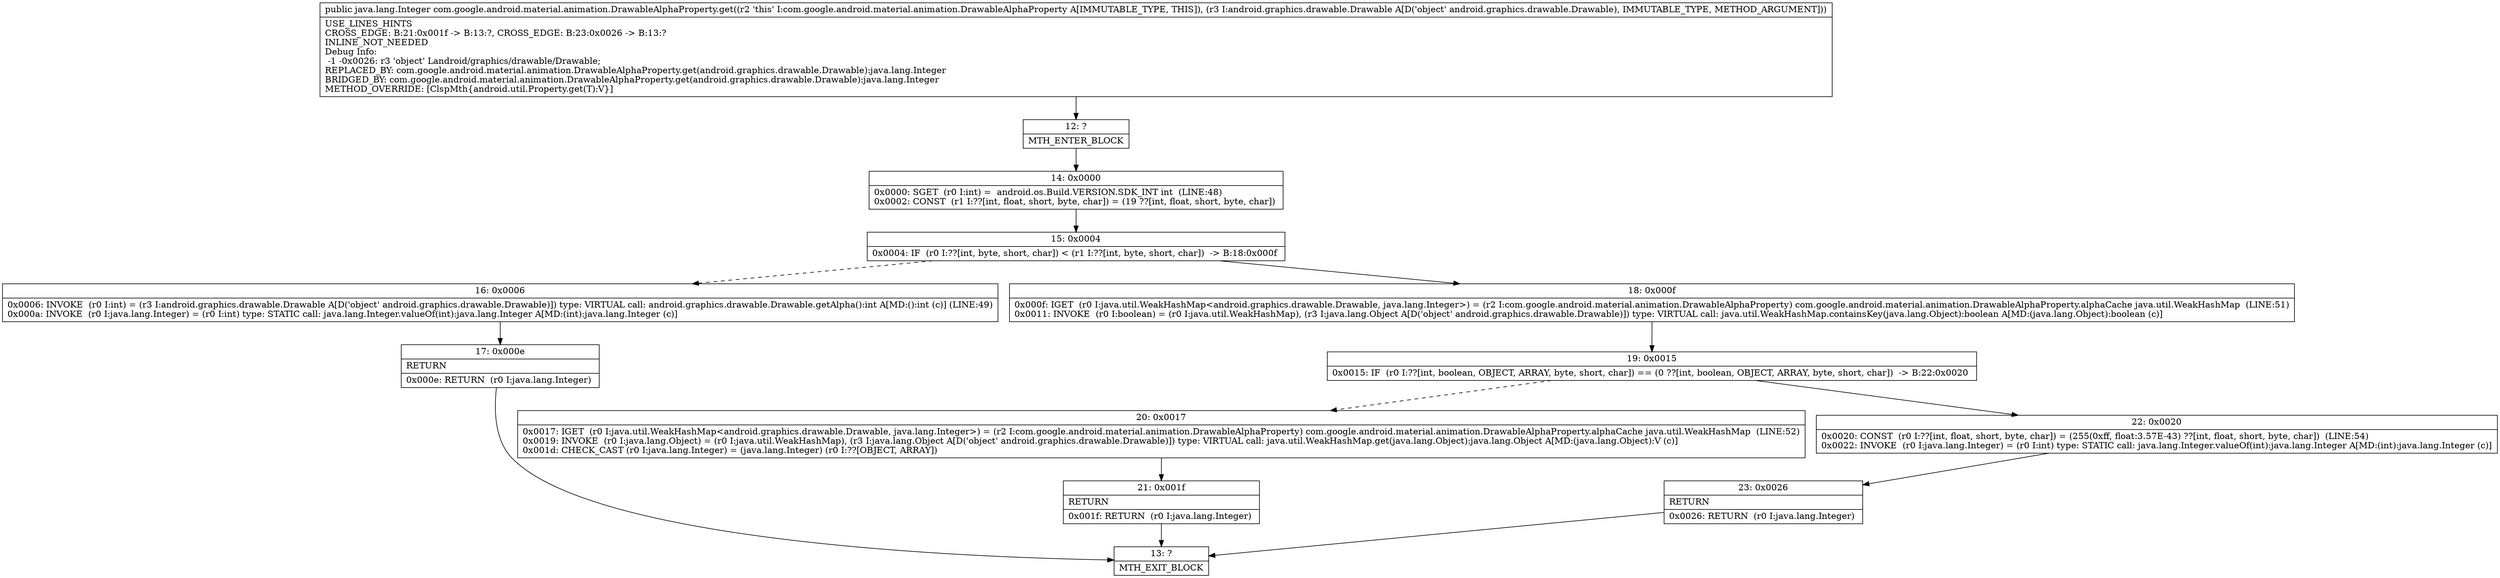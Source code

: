 digraph "CFG forcom.google.android.material.animation.DrawableAlphaProperty.get(Landroid\/graphics\/drawable\/Drawable;)Ljava\/lang\/Integer;" {
Node_12 [shape=record,label="{12\:\ ?|MTH_ENTER_BLOCK\l}"];
Node_14 [shape=record,label="{14\:\ 0x0000|0x0000: SGET  (r0 I:int) =  android.os.Build.VERSION.SDK_INT int  (LINE:48)\l0x0002: CONST  (r1 I:??[int, float, short, byte, char]) = (19 ??[int, float, short, byte, char]) \l}"];
Node_15 [shape=record,label="{15\:\ 0x0004|0x0004: IF  (r0 I:??[int, byte, short, char]) \< (r1 I:??[int, byte, short, char])  \-\> B:18:0x000f \l}"];
Node_16 [shape=record,label="{16\:\ 0x0006|0x0006: INVOKE  (r0 I:int) = (r3 I:android.graphics.drawable.Drawable A[D('object' android.graphics.drawable.Drawable)]) type: VIRTUAL call: android.graphics.drawable.Drawable.getAlpha():int A[MD:():int (c)] (LINE:49)\l0x000a: INVOKE  (r0 I:java.lang.Integer) = (r0 I:int) type: STATIC call: java.lang.Integer.valueOf(int):java.lang.Integer A[MD:(int):java.lang.Integer (c)]\l}"];
Node_17 [shape=record,label="{17\:\ 0x000e|RETURN\l|0x000e: RETURN  (r0 I:java.lang.Integer) \l}"];
Node_13 [shape=record,label="{13\:\ ?|MTH_EXIT_BLOCK\l}"];
Node_18 [shape=record,label="{18\:\ 0x000f|0x000f: IGET  (r0 I:java.util.WeakHashMap\<android.graphics.drawable.Drawable, java.lang.Integer\>) = (r2 I:com.google.android.material.animation.DrawableAlphaProperty) com.google.android.material.animation.DrawableAlphaProperty.alphaCache java.util.WeakHashMap  (LINE:51)\l0x0011: INVOKE  (r0 I:boolean) = (r0 I:java.util.WeakHashMap), (r3 I:java.lang.Object A[D('object' android.graphics.drawable.Drawable)]) type: VIRTUAL call: java.util.WeakHashMap.containsKey(java.lang.Object):boolean A[MD:(java.lang.Object):boolean (c)]\l}"];
Node_19 [shape=record,label="{19\:\ 0x0015|0x0015: IF  (r0 I:??[int, boolean, OBJECT, ARRAY, byte, short, char]) == (0 ??[int, boolean, OBJECT, ARRAY, byte, short, char])  \-\> B:22:0x0020 \l}"];
Node_20 [shape=record,label="{20\:\ 0x0017|0x0017: IGET  (r0 I:java.util.WeakHashMap\<android.graphics.drawable.Drawable, java.lang.Integer\>) = (r2 I:com.google.android.material.animation.DrawableAlphaProperty) com.google.android.material.animation.DrawableAlphaProperty.alphaCache java.util.WeakHashMap  (LINE:52)\l0x0019: INVOKE  (r0 I:java.lang.Object) = (r0 I:java.util.WeakHashMap), (r3 I:java.lang.Object A[D('object' android.graphics.drawable.Drawable)]) type: VIRTUAL call: java.util.WeakHashMap.get(java.lang.Object):java.lang.Object A[MD:(java.lang.Object):V (c)]\l0x001d: CHECK_CAST (r0 I:java.lang.Integer) = (java.lang.Integer) (r0 I:??[OBJECT, ARRAY]) \l}"];
Node_21 [shape=record,label="{21\:\ 0x001f|RETURN\l|0x001f: RETURN  (r0 I:java.lang.Integer) \l}"];
Node_22 [shape=record,label="{22\:\ 0x0020|0x0020: CONST  (r0 I:??[int, float, short, byte, char]) = (255(0xff, float:3.57E\-43) ??[int, float, short, byte, char])  (LINE:54)\l0x0022: INVOKE  (r0 I:java.lang.Integer) = (r0 I:int) type: STATIC call: java.lang.Integer.valueOf(int):java.lang.Integer A[MD:(int):java.lang.Integer (c)]\l}"];
Node_23 [shape=record,label="{23\:\ 0x0026|RETURN\l|0x0026: RETURN  (r0 I:java.lang.Integer) \l}"];
MethodNode[shape=record,label="{public java.lang.Integer com.google.android.material.animation.DrawableAlphaProperty.get((r2 'this' I:com.google.android.material.animation.DrawableAlphaProperty A[IMMUTABLE_TYPE, THIS]), (r3 I:android.graphics.drawable.Drawable A[D('object' android.graphics.drawable.Drawable), IMMUTABLE_TYPE, METHOD_ARGUMENT]))  | USE_LINES_HINTS\lCROSS_EDGE: B:21:0x001f \-\> B:13:?, CROSS_EDGE: B:23:0x0026 \-\> B:13:?\lINLINE_NOT_NEEDED\lDebug Info:\l  \-1 \-0x0026: r3 'object' Landroid\/graphics\/drawable\/Drawable;\lREPLACED_BY: com.google.android.material.animation.DrawableAlphaProperty.get(android.graphics.drawable.Drawable):java.lang.Integer\lBRIDGED_BY: com.google.android.material.animation.DrawableAlphaProperty.get(android.graphics.drawable.Drawable):java.lang.Integer\lMETHOD_OVERRIDE: [ClspMth\{android.util.Property.get(T):V\}]\l}"];
MethodNode -> Node_12;Node_12 -> Node_14;
Node_14 -> Node_15;
Node_15 -> Node_16[style=dashed];
Node_15 -> Node_18;
Node_16 -> Node_17;
Node_17 -> Node_13;
Node_18 -> Node_19;
Node_19 -> Node_20[style=dashed];
Node_19 -> Node_22;
Node_20 -> Node_21;
Node_21 -> Node_13;
Node_22 -> Node_23;
Node_23 -> Node_13;
}

